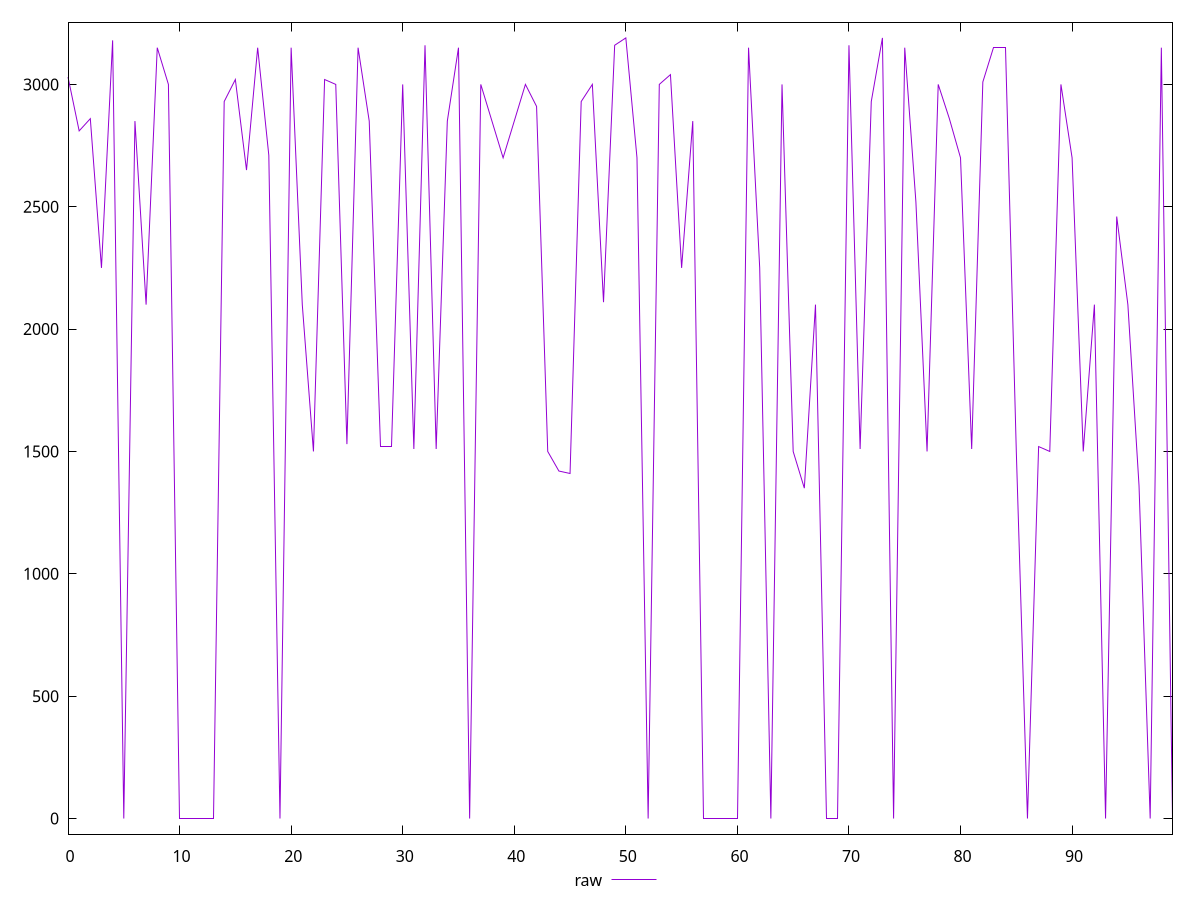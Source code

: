 reset

$raw <<EOF
0 3030
1 2810
2 2860
3 2250
4 3180
5 0
6 2850
7 2100
8 3150
9 3000
10 0
11 0
12 0
13 0
14 2930
15 3020
16 2650
17 3150
18 2710
19 0
20 3150
21 2100
22 1500
23 3020
24 3000
25 1530
26 3150
27 2850
28 1520
29 1520
30 3000
31 1510
32 3160
33 1510
34 2850
35 3150
36 0
37 3000
38 2850
39 2700
40 2850
41 3000
42 2910
43 1500
44 1420
45 1410
46 2930
47 3000
48 2110
49 3160
50 3190
51 2700
52 0
53 3000
54 3040
55 2250
56 2850
57 0
58 0
59 0
60 0
61 3150
62 2250
63 0
64 3000
65 1500
66 1350
67 2100
68 0
69 0
70 3160
71 1510
72 2930
73 3190
74 0
75 3150
76 2520
77 1500
78 3000
79 2860
80 2700
81 1510
82 3010
83 3150
84 3150
85 1500
86 0
87 1520
88 1500
89 3000
90 2700
91 1500
92 2100
93 0
94 2460
95 2100
96 1360
97 0
98 3150
99 0
EOF

set key outside below
set xrange [0:99]
set yrange [-63.800000000000004:3253.8]
set trange [-63.800000000000004:3253.8]
set terminal svg size 640, 500 enhanced background rgb 'white'
set output "reports/report_00027_2021-02-24T12-40-31.850Z/unused-javascript/samples/agenda/raw/values.svg"

plot $raw title "raw" with line

reset
